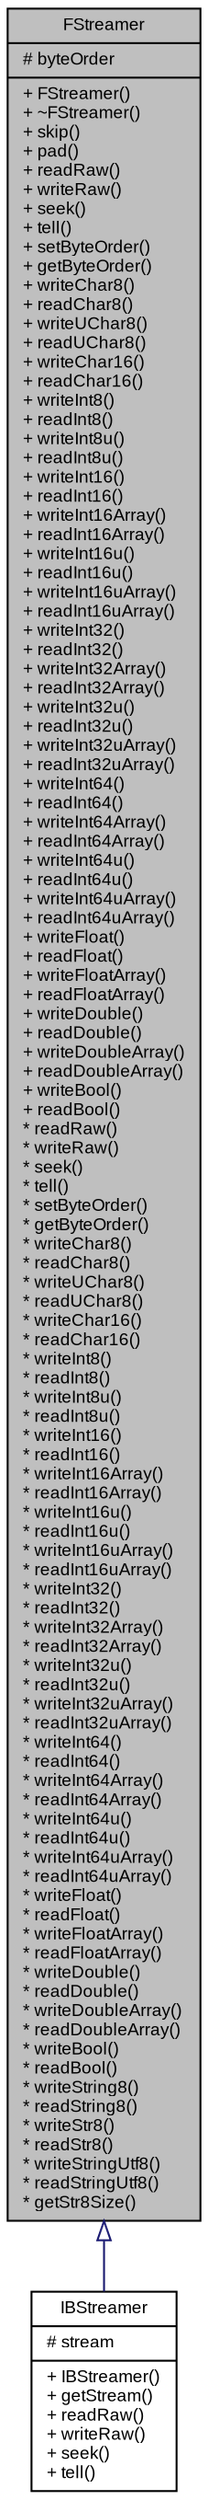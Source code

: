 digraph G
{
  bgcolor="transparent";
  edge [fontname="Arial",fontsize="9",labelfontname="Arial",labelfontsize="9"];
  node [fontname="Arial",fontsize="9",shape=record];
  Node1 [label="{FStreamer\n|# byteOrder\l|+ FStreamer()\l+ ~FStreamer()\l+ skip()\l+ pad()\l+ readRaw()\l+ writeRaw()\l+ seek()\l+ tell()\l+ setByteOrder()\l+ getByteOrder()\l+ writeChar8()\l+ readChar8()\l+ writeUChar8()\l+ readUChar8()\l+ writeChar16()\l+ readChar16()\l+ writeInt8()\l+ readInt8()\l+ writeInt8u()\l+ readInt8u()\l+ writeInt16()\l+ readInt16()\l+ writeInt16Array()\l+ readInt16Array()\l+ writeInt16u()\l+ readInt16u()\l+ writeInt16uArray()\l+ readInt16uArray()\l+ writeInt32()\l+ readInt32()\l+ writeInt32Array()\l+ readInt32Array()\l+ writeInt32u()\l+ readInt32u()\l+ writeInt32uArray()\l+ readInt32uArray()\l+ writeInt64()\l+ readInt64()\l+ writeInt64Array()\l+ readInt64Array()\l+ writeInt64u()\l+ readInt64u()\l+ writeInt64uArray()\l+ readInt64uArray()\l+ writeFloat()\l+ readFloat()\l+ writeFloatArray()\l+ readFloatArray()\l+ writeDouble()\l+ readDouble()\l+ writeDoubleArray()\l+ readDoubleArray()\l+ writeBool()\l+ readBool()\l* readRaw()\l* writeRaw()\l* seek()\l* tell()\l* setByteOrder()\l* getByteOrder()\l* writeChar8()\l* readChar8()\l* writeUChar8()\l* readUChar8()\l* writeChar16()\l* readChar16()\l* writeInt8()\l* readInt8()\l* writeInt8u()\l* readInt8u()\l* writeInt16()\l* readInt16()\l* writeInt16Array()\l* readInt16Array()\l* writeInt16u()\l* readInt16u()\l* writeInt16uArray()\l* readInt16uArray()\l* writeInt32()\l* readInt32()\l* writeInt32Array()\l* readInt32Array()\l* writeInt32u()\l* readInt32u()\l* writeInt32uArray()\l* readInt32uArray()\l* writeInt64()\l* readInt64()\l* writeInt64Array()\l* readInt64Array()\l* writeInt64u()\l* readInt64u()\l* writeInt64uArray()\l* readInt64uArray()\l* writeFloat()\l* readFloat()\l* writeFloatArray()\l* readFloatArray()\l* writeDouble()\l* readDouble()\l* writeDoubleArray()\l* readDoubleArray()\l* writeBool()\l* readBool()\l* writeString8()\l* readString8()\l* writeStr8()\l* readStr8()\l* writeStringUtf8()\l* readStringUtf8()\l* getStr8Size()\l}",height=0.2,width=0.4,color="black", fillcolor="grey75", style="filled" fontcolor="black"];
  Node1 -> Node2 [dir=back,color="midnightblue",fontsize="9",style="solid",arrowtail="empty",fontname="Arial"];
  Node2 [label="{IBStreamer\n|# stream\l|+ IBStreamer()\l+ getStream()\l+ readRaw()\l+ writeRaw()\l+ seek()\l+ tell()\l}",height=0.2,width=0.4,color="black",URL="$classSteinberg_1_1IBStreamer.html",tooltip="Wrapper class for typed reading/writing from or to IBStream."];
}
